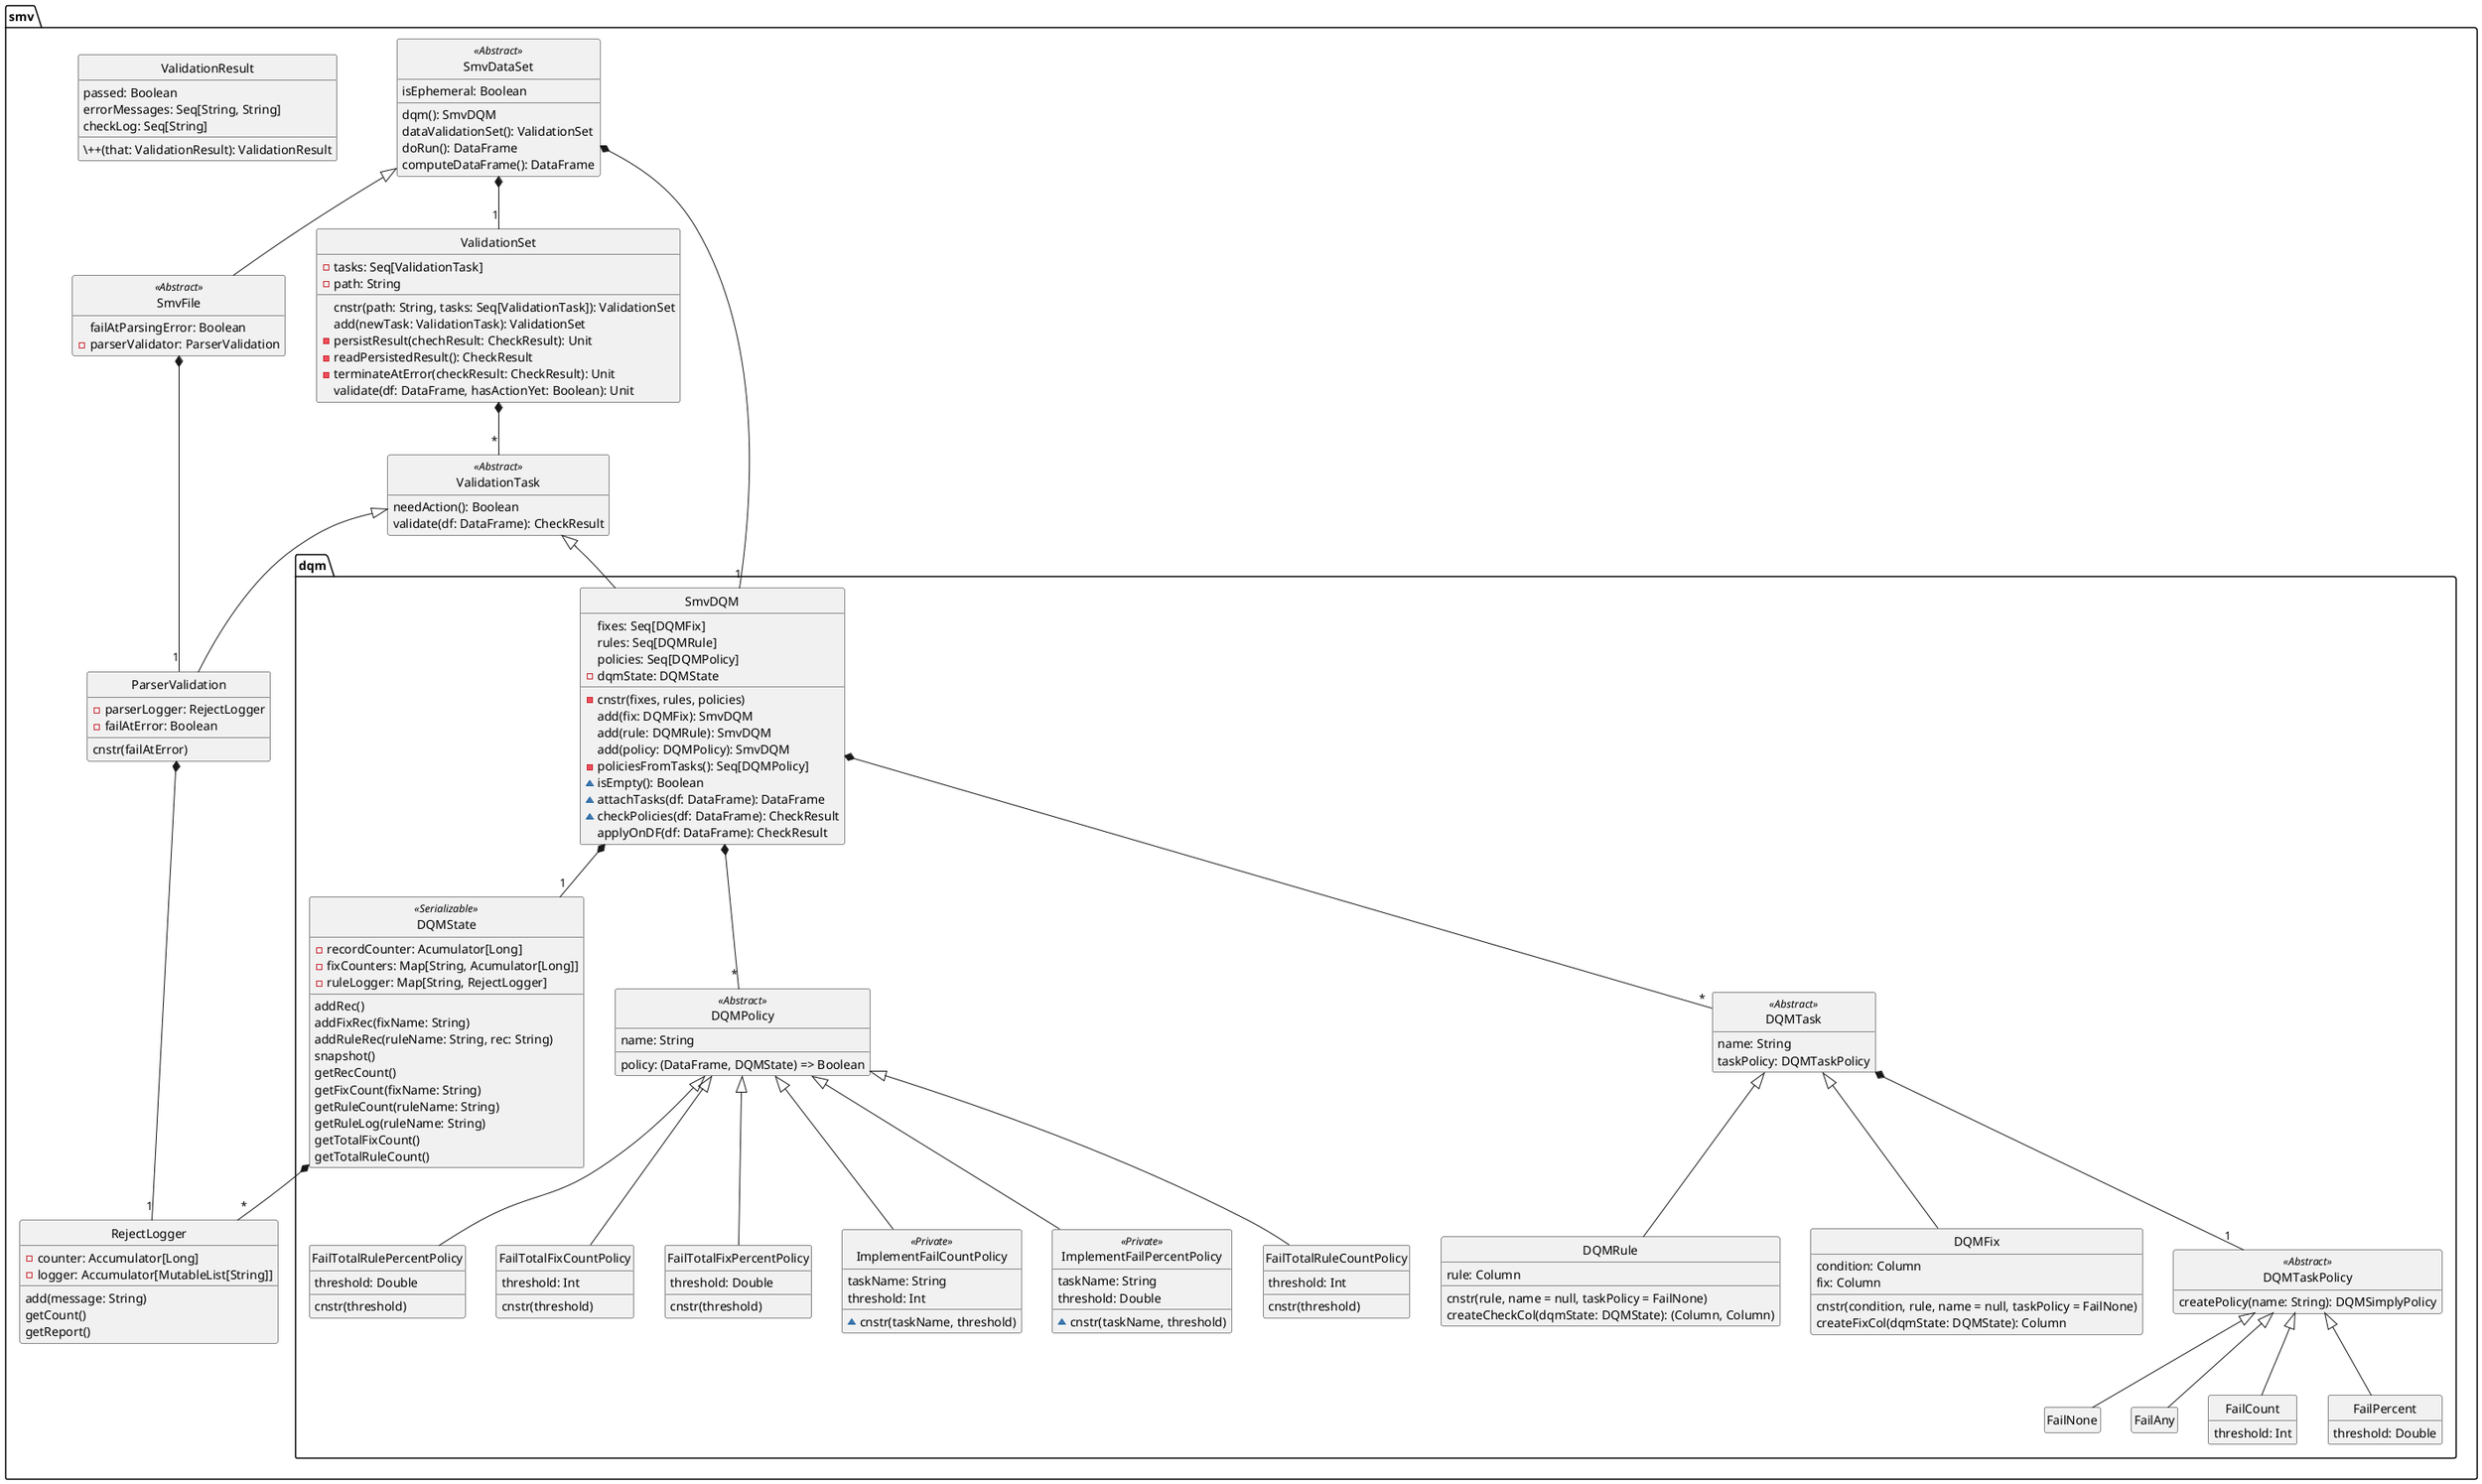 @startuml
hide empty methods
hide empty fields
hide circle

namespace smv {
  class SmvDataSet <<Abstract>> {
    isEphemeral: Boolean
    dqm(): SmvDQM
    dataValidationSet(): ValidationSet
    doRun(): DataFrame
    computeDataFrame(): DataFrame
  }

  class ValidationSet {
    -tasks: Seq[ValidationTask]
    -path: String
    cnstr(path: String, tasks: Seq[ValidationTask]): ValidationSet
    add(newTask: ValidationTask): ValidationSet
    -persistResult(chechResult: CheckResult): Unit
    -readPersistedResult(): CheckResult
    -terminateAtError(checkResult: CheckResult): Unit
    validate(df: DataFrame, hasActionYet: Boolean): Unit
  }

  class ValidationTask <<Abstract>> {
    needAction(): Boolean
    validate(df: DataFrame): CheckResult
  }

  class ParserValidation extends ValidationTask {
    -parserLogger: RejectLogger
    -failAtError: Boolean
    cnstr(failAtError)
  }

  class ValidationResult {
    passed: Boolean
    errorMessages: Seq[String, String]
    checkLog: Seq[String]
    \++(that: ValidationResult): ValidationResult
  }

  class SmvFile <<Abstract>> extends SmvDataSet {
    failAtParsingError: Boolean
    -parserValidator: ParserValidation
  }

  class RejectLogger {
    -counter: Accumulator[Long]
    -logger: Accumulator[MutableList[String]]

    add(message: String)
    getCount()
    getReport()
  }

  SmvDataSet *-- "1" ValidationSet
  SmvDataSet *-- "1" smv.dqm.SmvDQM
  ValidationSet *-- "*" ValidationTask
  ParserValidation *-- "1" RejectLogger
  SmvFile *-- "1" ParserValidation
}

namespace smv.dqm {

  class DQMPolicy <<Abstract>>{
    name: String
    policy: (DataFrame, DQMState) => Boolean
  }

  class ImplementFailCountPolicy <<Private>> extends DQMPolicy {
    taskName: String
    threshold: Int
    ~cnstr(taskName, threshold)
  }

  class ImplementFailPercentPolicy <<Private>> extends DQMPolicy {
    taskName: String
    threshold: Double
    ~cnstr(taskName, threshold)
  }

  class FailTotalRuleCountPolicy extends DQMPolicy {
    threshold: Int
    cnstr(threshold)
  }

  class FailTotalRulePercentPolicy extends DQMPolicy {
    threshold: Double
    cnstr(threshold)
  }

  class FailTotalFixCountPolicy extends DQMPolicy {
    threshold: Int
    cnstr(threshold)
  }

  class FailTotalFixPercentPolicy extends DQMPolicy {
    threshold: Double
    cnstr(threshold)
  }

  class DQMTask <<Abstract>> {
    name: String
    taskPolicy: DQMTaskPolicy
  }

  class DQMRule extends DQMTask {
    rule: Column
    cnstr(rule, name = null, taskPolicy = FailNone)
    createCheckCol(dqmState: DQMState): (Column, Column)
  }

  class DQMFix extends DQMTask {
    condition: Column
    fix: Column
    cnstr(condition, rule, name = null, taskPolicy = FailNone)
    createFixCol(dqmState: DQMState): Column
  }

  class DQMTaskPolicy <<Abstract>> {
    createPolicy(name: String): DQMSimplyPolicy
  }

  class FailNone extends DQMTaskPolicy
  class FailAny extends DQMTaskPolicy
  class FailCount extends DQMTaskPolicy {
    threshold: Int
  }
  class FailPercent extends DQMTaskPolicy {
    threshold: Double
  }

  class DQMState <<Serializable>> {
    -recordCounter: Acumulator[Long]
    -fixCounters: Map[String, Acumulator[Long]]
    -ruleLogger: Map[String, RejectLogger]
    addRec()
    addFixRec(fixName: String)
    addRuleRec(ruleName: String, rec: String)
    snapshot()
    getRecCount()
    getFixCount(fixName: String)
    getRuleCount(ruleName: String)
    getRuleLog(ruleName: String)
    getTotalFixCount()
    getTotalRuleCount()
  }

  class SmvDQM extends smv.ValidationTask {
    fixes: Seq[DQMFix]
    rules: Seq[DQMRule]
    policies: Seq[DQMPolicy]
    -dqmState: DQMState
    -cnstr(fixes, rules, policies)
    add(fix: DQMFix): SmvDQM
    add(rule: DQMRule): SmvDQM
    add(policy: DQMPolicy): SmvDQM
    -policiesFromTasks(): Seq[DQMPolicy]
    ~isEmpty(): Boolean
    ~attachTasks(df: DataFrame): DataFrame
    ~checkPolicies(df: DataFrame): CheckResult
    applyOnDF(df: DataFrame): CheckResult
  }

  SmvDQM *-- "*" DQMTask
  SmvDQM *-- "*" DQMPolicy
  SmvDQM *-- "1" DQMState
  DQMTask *-- "1" DQMTaskPolicy
}

smv.dqm.DQMState *-- "*" smv.RejectLogger
@enduml
